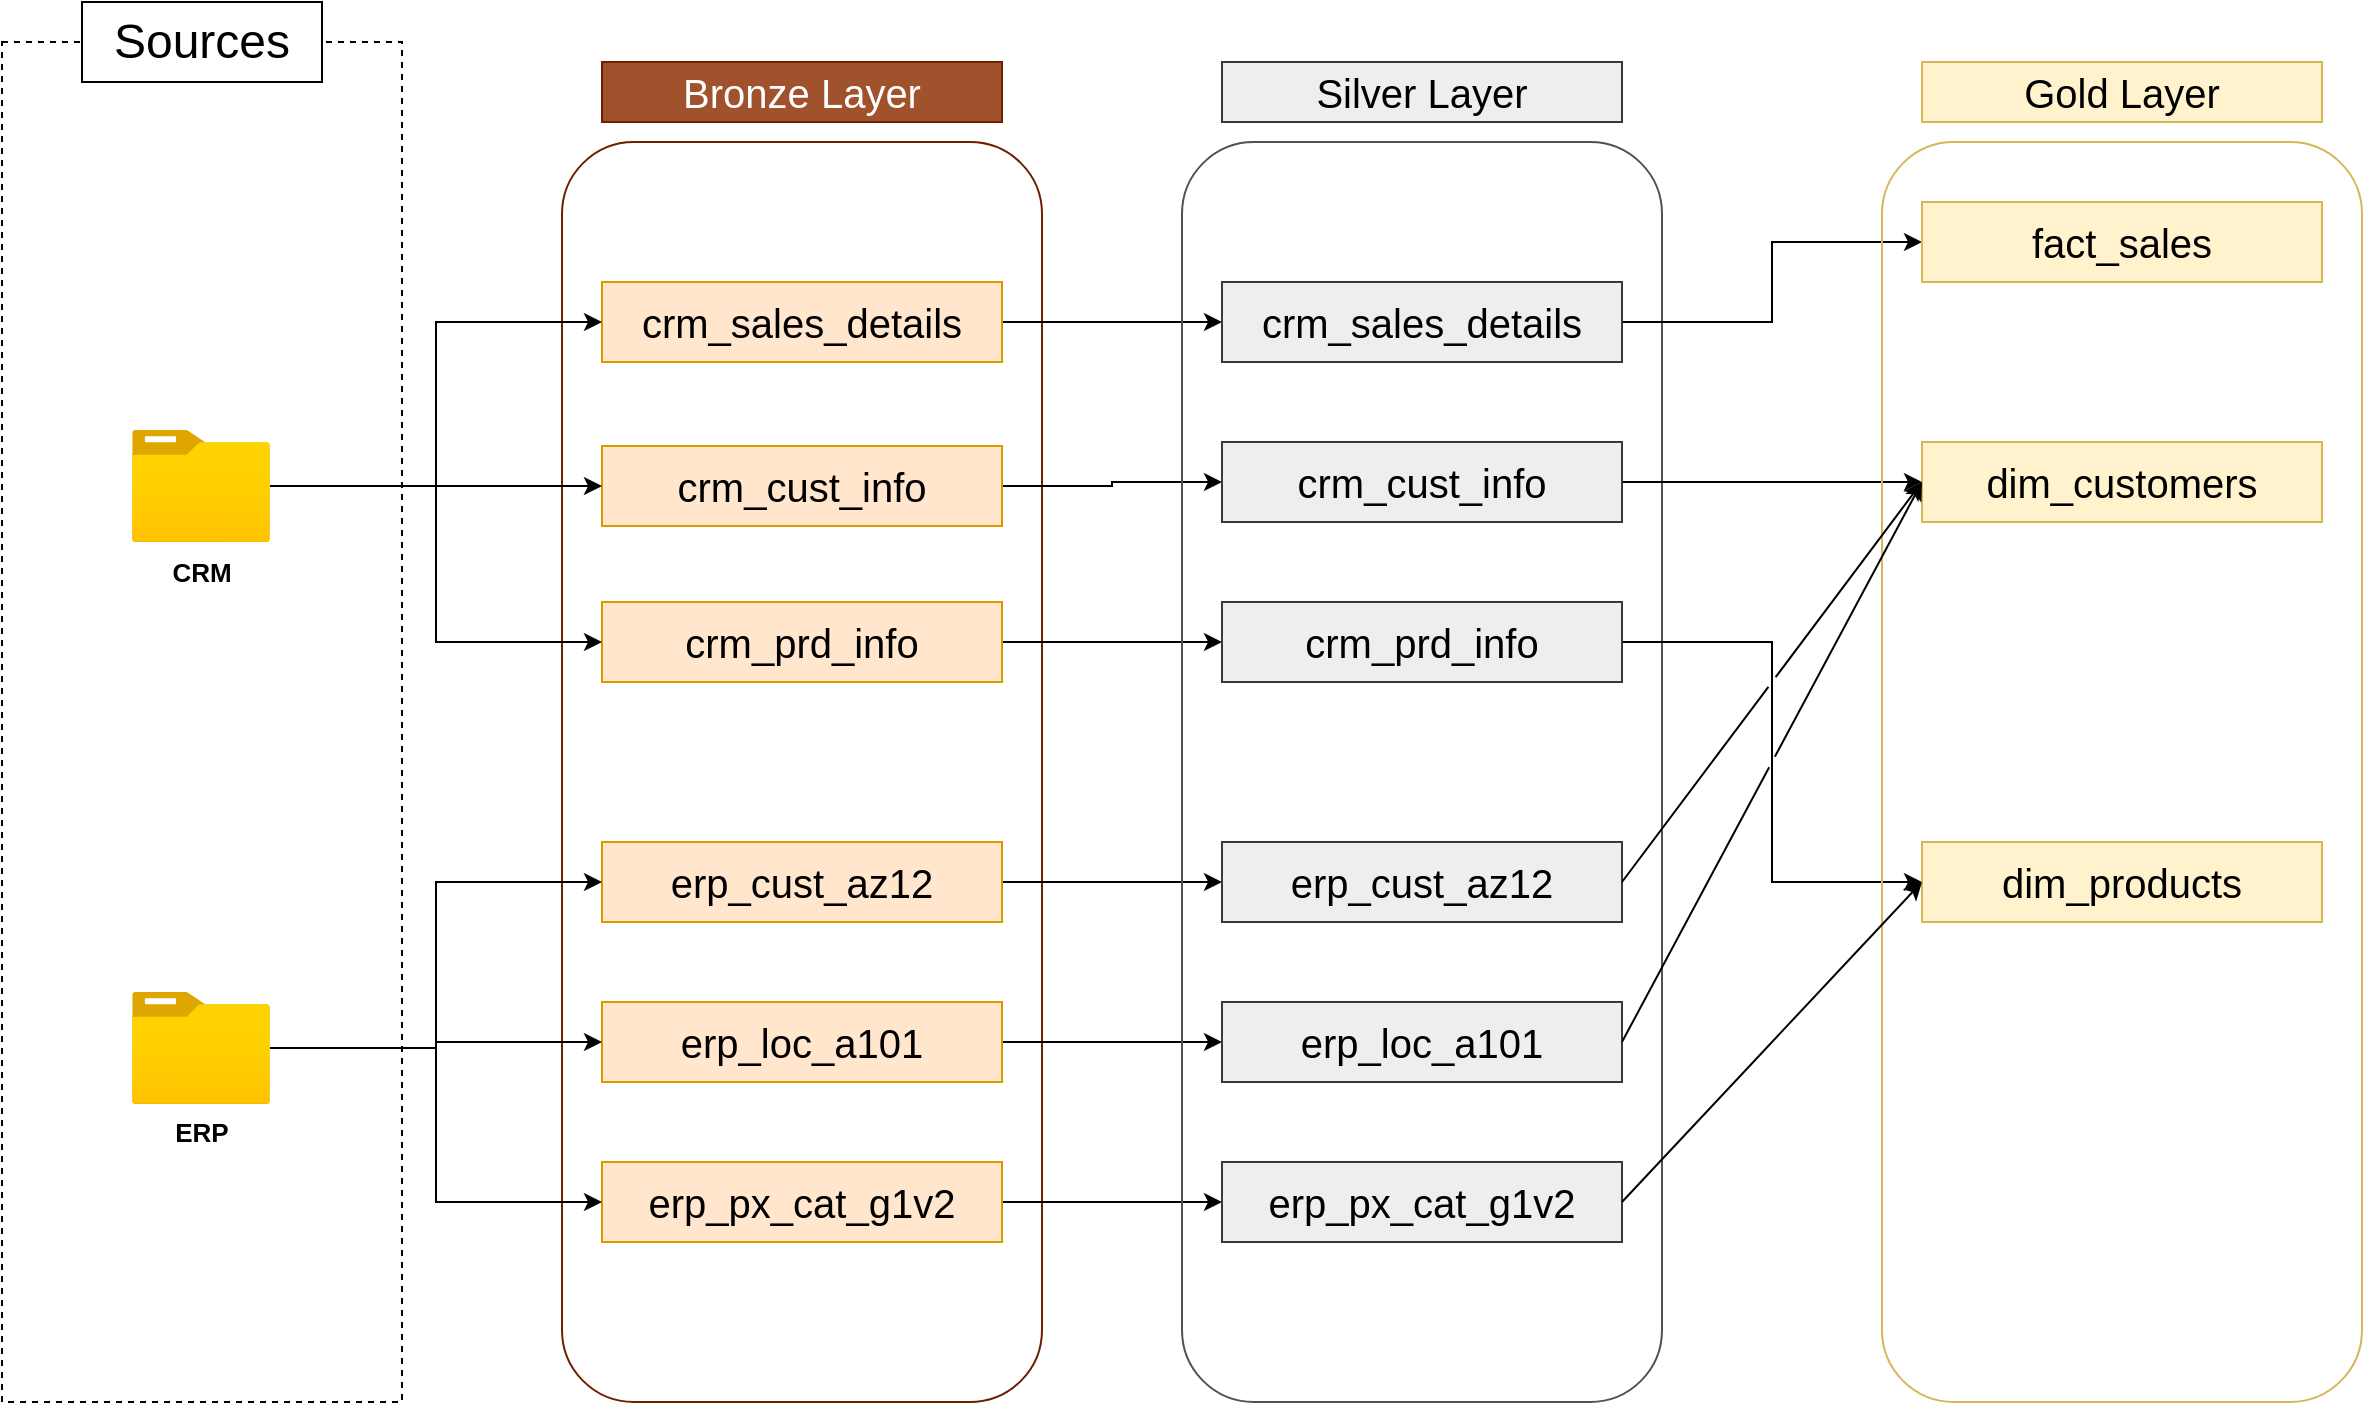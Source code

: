 <mxfile version="28.2.7">
  <diagram name="Page-1" id="6YBMpXRxsytirjwOoe_W">
    <mxGraphModel dx="1042" dy="561" grid="1" gridSize="10" guides="1" tooltips="1" connect="1" arrows="1" fold="1" page="1" pageScale="1" pageWidth="850" pageHeight="1100" math="0" shadow="0">
      <root>
        <mxCell id="0" />
        <mxCell id="1" parent="0" />
        <mxCell id="Yq99f-dU4_oJJWSJWoGb-1" value="" style="rounded=0;whiteSpace=wrap;html=1;fillColor=none;dashed=1;" parent="1" vertex="1">
          <mxGeometry x="40" y="120" width="200" height="680" as="geometry" />
        </mxCell>
        <mxCell id="Yq99f-dU4_oJJWSJWoGb-2" value="Sources" style="rounded=0;whiteSpace=wrap;html=1;fontSize=24;" parent="1" vertex="1">
          <mxGeometry x="80" y="100" width="120" height="40" as="geometry" />
        </mxCell>
        <mxCell id="Yq99f-dU4_oJJWSJWoGb-8" value="&lt;font style=&quot;font-size: 20px;&quot;&gt;Bronze Layer&lt;/font&gt;" style="rounded=0;whiteSpace=wrap;html=1;fontSize=24;fillColor=#a0522d;strokeColor=#6D1F00;fontColor=#ffffff;" parent="1" vertex="1">
          <mxGeometry x="340" y="130" width="200" height="30" as="geometry" />
        </mxCell>
        <mxCell id="Yq99f-dU4_oJJWSJWoGb-9" value="" style="rounded=1;whiteSpace=wrap;html=1;fillColor=none;fontColor=#ffffff;strokeColor=#6D1F00;" parent="1" vertex="1">
          <mxGeometry x="320" y="170" width="240" height="630" as="geometry" />
        </mxCell>
        <mxCell id="Yq99f-dU4_oJJWSJWoGb-11" value="" style="group" parent="1" vertex="1" connectable="0">
          <mxGeometry x="105" y="314" width="70" height="86" as="geometry" />
        </mxCell>
        <mxCell id="Yq99f-dU4_oJJWSJWoGb-3" value="" style="image;aspect=fixed;html=1;points=[];align=center;fontSize=12;image=img/lib/azure2/general/Folder_Blank.svg;" parent="Yq99f-dU4_oJJWSJWoGb-11" vertex="1">
          <mxGeometry width="69" height="56.0" as="geometry" />
        </mxCell>
        <mxCell id="Yq99f-dU4_oJJWSJWoGb-4" value="&lt;b&gt;&lt;font style=&quot;font-size: 13px;&quot;&gt;CRM&lt;/font&gt;&lt;/b&gt;" style="text;html=1;align=center;verticalAlign=middle;whiteSpace=wrap;rounded=0;" parent="Yq99f-dU4_oJJWSJWoGb-11" vertex="1">
          <mxGeometry y="56" width="70" height="30" as="geometry" />
        </mxCell>
        <mxCell id="Yq99f-dU4_oJJWSJWoGb-12" value="" style="group" parent="1" vertex="1" connectable="0">
          <mxGeometry x="105" y="595" width="70" height="85" as="geometry" />
        </mxCell>
        <mxCell id="Yq99f-dU4_oJJWSJWoGb-6" value="" style="image;aspect=fixed;html=1;points=[];align=center;fontSize=12;image=img/lib/azure2/general/Folder_Blank.svg;" parent="Yq99f-dU4_oJJWSJWoGb-12" vertex="1">
          <mxGeometry width="69" height="56.0" as="geometry" />
        </mxCell>
        <mxCell id="Yq99f-dU4_oJJWSJWoGb-7" value="&lt;span style=&quot;font-size: 13px;&quot;&gt;&lt;b&gt;ERP&lt;/b&gt;&lt;/span&gt;" style="text;html=1;align=center;verticalAlign=middle;whiteSpace=wrap;rounded=0;" parent="Yq99f-dU4_oJJWSJWoGb-12" vertex="1">
          <mxGeometry y="55" width="70" height="30" as="geometry" />
        </mxCell>
        <mxCell id="hmoWs8_FLID-2r8-we01-7" style="edgeStyle=orthogonalEdgeStyle;rounded=0;orthogonalLoop=1;jettySize=auto;html=1;exitX=1;exitY=0.5;exitDx=0;exitDy=0;" edge="1" parent="1" source="Yq99f-dU4_oJJWSJWoGb-13" target="q-nxKHfd4gmLMh0544QU-3">
          <mxGeometry relative="1" as="geometry" />
        </mxCell>
        <mxCell id="Yq99f-dU4_oJJWSJWoGb-13" value="&lt;span style=&quot;font-size: 20px;&quot;&gt;crm_cust_info&lt;/span&gt;" style="rounded=0;whiteSpace=wrap;html=1;fontSize=24;fillColor=#ffe6cc;strokeColor=#d79b00;" parent="1" vertex="1">
          <mxGeometry x="340" y="322" width="200" height="40" as="geometry" />
        </mxCell>
        <mxCell id="q-nxKHfd4gmLMh0544QU-10" style="edgeStyle=orthogonalEdgeStyle;rounded=0;orthogonalLoop=1;jettySize=auto;html=1;exitX=1;exitY=0.5;exitDx=0;exitDy=0;entryX=0;entryY=0.5;entryDx=0;entryDy=0;" parent="1" source="Yq99f-dU4_oJJWSJWoGb-14" target="q-nxKHfd4gmLMh0544QU-4" edge="1">
          <mxGeometry relative="1" as="geometry" />
        </mxCell>
        <mxCell id="Yq99f-dU4_oJJWSJWoGb-14" value="&lt;span style=&quot;font-size: 20px;&quot;&gt;crm_prd_info&lt;/span&gt;" style="rounded=0;whiteSpace=wrap;html=1;fontSize=24;fillColor=#ffe6cc;strokeColor=#d79b00;" parent="1" vertex="1">
          <mxGeometry x="340" y="400" width="200" height="40" as="geometry" />
        </mxCell>
        <mxCell id="q-nxKHfd4gmLMh0544QU-11" style="edgeStyle=orthogonalEdgeStyle;rounded=0;orthogonalLoop=1;jettySize=auto;html=1;exitX=1;exitY=0.5;exitDx=0;exitDy=0;entryX=0;entryY=0.5;entryDx=0;entryDy=0;" parent="1" source="Yq99f-dU4_oJJWSJWoGb-15" target="q-nxKHfd4gmLMh0544QU-5" edge="1">
          <mxGeometry relative="1" as="geometry" />
        </mxCell>
        <mxCell id="Yq99f-dU4_oJJWSJWoGb-15" value="&lt;span style=&quot;font-size: 20px;&quot;&gt;crm_sales_details&lt;/span&gt;" style="rounded=0;whiteSpace=wrap;html=1;fontSize=24;fillColor=#ffe6cc;strokeColor=#d79b00;" parent="1" vertex="1">
          <mxGeometry x="340" y="240" width="200" height="40" as="geometry" />
        </mxCell>
        <mxCell id="q-nxKHfd4gmLMh0544QU-12" style="edgeStyle=orthogonalEdgeStyle;rounded=0;orthogonalLoop=1;jettySize=auto;html=1;exitX=1;exitY=0.5;exitDx=0;exitDy=0;entryX=0;entryY=0.5;entryDx=0;entryDy=0;" parent="1" source="Yq99f-dU4_oJJWSJWoGb-16" target="q-nxKHfd4gmLMh0544QU-6" edge="1">
          <mxGeometry relative="1" as="geometry" />
        </mxCell>
        <mxCell id="Yq99f-dU4_oJJWSJWoGb-16" value="&lt;span style=&quot;font-size: 20px;&quot;&gt;erp_cust_az12&lt;/span&gt;" style="rounded=0;whiteSpace=wrap;html=1;fontSize=24;fillColor=#ffe6cc;strokeColor=#d79b00;" parent="1" vertex="1">
          <mxGeometry x="340" y="520" width="200" height="40" as="geometry" />
        </mxCell>
        <mxCell id="q-nxKHfd4gmLMh0544QU-13" style="edgeStyle=orthogonalEdgeStyle;rounded=0;orthogonalLoop=1;jettySize=auto;html=1;exitX=1;exitY=0.5;exitDx=0;exitDy=0;" parent="1" source="Yq99f-dU4_oJJWSJWoGb-17" target="q-nxKHfd4gmLMh0544QU-7" edge="1">
          <mxGeometry relative="1" as="geometry" />
        </mxCell>
        <mxCell id="Yq99f-dU4_oJJWSJWoGb-17" value="&lt;span style=&quot;font-size: 20px;&quot;&gt;erp_loc_a101&lt;/span&gt;" style="rounded=0;whiteSpace=wrap;html=1;fontSize=24;fillColor=#ffe6cc;strokeColor=#d79b00;" parent="1" vertex="1">
          <mxGeometry x="340" y="600" width="200" height="40" as="geometry" />
        </mxCell>
        <mxCell id="q-nxKHfd4gmLMh0544QU-14" style="edgeStyle=orthogonalEdgeStyle;rounded=0;orthogonalLoop=1;jettySize=auto;html=1;exitX=1;exitY=0.5;exitDx=0;exitDy=0;entryX=0;entryY=0.5;entryDx=0;entryDy=0;" parent="1" source="Yq99f-dU4_oJJWSJWoGb-18" target="q-nxKHfd4gmLMh0544QU-8" edge="1">
          <mxGeometry relative="1" as="geometry" />
        </mxCell>
        <mxCell id="Yq99f-dU4_oJJWSJWoGb-18" value="&lt;span style=&quot;font-size: 20px;&quot;&gt;erp_px_cat_g1v2&lt;/span&gt;" style="rounded=0;whiteSpace=wrap;html=1;fontSize=24;fillColor=#ffe6cc;strokeColor=#d79b00;" parent="1" vertex="1">
          <mxGeometry x="340" y="680" width="200" height="40" as="geometry" />
        </mxCell>
        <mxCell id="Yq99f-dU4_oJJWSJWoGb-19" style="edgeStyle=orthogonalEdgeStyle;rounded=0;orthogonalLoop=1;jettySize=auto;html=1;entryX=0;entryY=0.5;entryDx=0;entryDy=0;" parent="1" source="Yq99f-dU4_oJJWSJWoGb-3" target="Yq99f-dU4_oJJWSJWoGb-13" edge="1">
          <mxGeometry relative="1" as="geometry" />
        </mxCell>
        <mxCell id="Yq99f-dU4_oJJWSJWoGb-20" style="edgeStyle=orthogonalEdgeStyle;rounded=0;orthogonalLoop=1;jettySize=auto;html=1;entryX=0;entryY=0.5;entryDx=0;entryDy=0;" parent="1" source="Yq99f-dU4_oJJWSJWoGb-3" target="Yq99f-dU4_oJJWSJWoGb-14" edge="1">
          <mxGeometry relative="1" as="geometry" />
        </mxCell>
        <mxCell id="Yq99f-dU4_oJJWSJWoGb-21" style="edgeStyle=orthogonalEdgeStyle;rounded=0;orthogonalLoop=1;jettySize=auto;html=1;entryX=0;entryY=0.5;entryDx=0;entryDy=0;" parent="1" source="Yq99f-dU4_oJJWSJWoGb-3" target="Yq99f-dU4_oJJWSJWoGb-15" edge="1">
          <mxGeometry relative="1" as="geometry" />
        </mxCell>
        <mxCell id="Yq99f-dU4_oJJWSJWoGb-23" style="edgeStyle=orthogonalEdgeStyle;rounded=0;orthogonalLoop=1;jettySize=auto;html=1;entryX=0;entryY=0.5;entryDx=0;entryDy=0;" parent="1" source="Yq99f-dU4_oJJWSJWoGb-6" target="Yq99f-dU4_oJJWSJWoGb-17" edge="1">
          <mxGeometry relative="1" as="geometry" />
        </mxCell>
        <mxCell id="Yq99f-dU4_oJJWSJWoGb-24" style="edgeStyle=orthogonalEdgeStyle;rounded=0;orthogonalLoop=1;jettySize=auto;html=1;entryX=0;entryY=0.5;entryDx=0;entryDy=0;" parent="1" source="Yq99f-dU4_oJJWSJWoGb-6" target="Yq99f-dU4_oJJWSJWoGb-18" edge="1">
          <mxGeometry relative="1" as="geometry" />
        </mxCell>
        <mxCell id="Yq99f-dU4_oJJWSJWoGb-26" style="edgeStyle=orthogonalEdgeStyle;rounded=0;orthogonalLoop=1;jettySize=auto;html=1;entryX=0;entryY=0.5;entryDx=0;entryDy=0;" parent="1" source="Yq99f-dU4_oJJWSJWoGb-6" target="Yq99f-dU4_oJJWSJWoGb-16" edge="1">
          <mxGeometry relative="1" as="geometry" />
        </mxCell>
        <mxCell id="q-nxKHfd4gmLMh0544QU-1" value="&lt;font style=&quot;font-size: 20px;&quot;&gt;Silver Layer&lt;/font&gt;" style="rounded=0;whiteSpace=wrap;html=1;fontSize=24;fillColor=#eeeeee;strokeColor=#36393d;" parent="1" vertex="1">
          <mxGeometry x="650" y="130" width="200" height="30" as="geometry" />
        </mxCell>
        <mxCell id="q-nxKHfd4gmLMh0544QU-2" value="" style="rounded=1;whiteSpace=wrap;html=1;fillColor=none;fontColor=#ffffff;strokeColor=#525252;" parent="1" vertex="1">
          <mxGeometry x="630" y="170" width="240" height="630" as="geometry" />
        </mxCell>
        <mxCell id="hmoWs8_FLID-2r8-we01-8" style="edgeStyle=orthogonalEdgeStyle;rounded=0;orthogonalLoop=1;jettySize=auto;html=1;exitX=1;exitY=0.5;exitDx=0;exitDy=0;entryX=0;entryY=0.5;entryDx=0;entryDy=0;" edge="1" parent="1" source="q-nxKHfd4gmLMh0544QU-3" target="hmoWs8_FLID-2r8-we01-4">
          <mxGeometry relative="1" as="geometry" />
        </mxCell>
        <mxCell id="q-nxKHfd4gmLMh0544QU-3" value="&lt;span style=&quot;font-size: 20px;&quot;&gt;crm_cust_info&lt;/span&gt;" style="rounded=0;whiteSpace=wrap;html=1;fontSize=24;fillColor=#eeeeee;strokeColor=#36393d;" parent="1" vertex="1">
          <mxGeometry x="650" y="320" width="200" height="40" as="geometry" />
        </mxCell>
        <mxCell id="hmoWs8_FLID-2r8-we01-14" style="edgeStyle=orthogonalEdgeStyle;rounded=0;orthogonalLoop=1;jettySize=auto;html=1;exitX=1;exitY=0.5;exitDx=0;exitDy=0;entryX=0;entryY=0.5;entryDx=0;entryDy=0;jumpStyle=gap;" edge="1" parent="1" source="q-nxKHfd4gmLMh0544QU-4" target="hmoWs8_FLID-2r8-we01-5">
          <mxGeometry relative="1" as="geometry" />
        </mxCell>
        <mxCell id="q-nxKHfd4gmLMh0544QU-4" value="&lt;span style=&quot;font-size: 20px;&quot;&gt;crm_prd_info&lt;/span&gt;" style="rounded=0;whiteSpace=wrap;html=1;fontSize=24;fillColor=#eeeeee;strokeColor=#36393d;" parent="1" vertex="1">
          <mxGeometry x="650" y="400" width="200" height="40" as="geometry" />
        </mxCell>
        <mxCell id="hmoWs8_FLID-2r8-we01-6" style="edgeStyle=orthogonalEdgeStyle;rounded=0;orthogonalLoop=1;jettySize=auto;html=1;exitX=1;exitY=0.5;exitDx=0;exitDy=0;entryX=0;entryY=0.5;entryDx=0;entryDy=0;" edge="1" parent="1" source="q-nxKHfd4gmLMh0544QU-5" target="hmoWs8_FLID-2r8-we01-3">
          <mxGeometry relative="1" as="geometry" />
        </mxCell>
        <mxCell id="q-nxKHfd4gmLMh0544QU-5" value="&lt;span style=&quot;font-size: 20px;&quot;&gt;crm_sales_details&lt;/span&gt;" style="rounded=0;whiteSpace=wrap;html=1;fontSize=24;fillColor=#eeeeee;strokeColor=#36393d;" parent="1" vertex="1">
          <mxGeometry x="650" y="240" width="200" height="40" as="geometry" />
        </mxCell>
        <mxCell id="q-nxKHfd4gmLMh0544QU-6" value="&lt;span style=&quot;font-size: 20px;&quot;&gt;erp_cust_az12&lt;/span&gt;" style="rounded=0;whiteSpace=wrap;html=1;fontSize=24;fillColor=#eeeeee;strokeColor=#36393d;" parent="1" vertex="1">
          <mxGeometry x="650" y="520" width="200" height="40" as="geometry" />
        </mxCell>
        <mxCell id="q-nxKHfd4gmLMh0544QU-7" value="&lt;span style=&quot;font-size: 20px;&quot;&gt;erp_loc_a101&lt;/span&gt;" style="rounded=0;whiteSpace=wrap;html=1;fontSize=24;fillColor=#eeeeee;strokeColor=#36393d;" parent="1" vertex="1">
          <mxGeometry x="650" y="600" width="200" height="40" as="geometry" />
        </mxCell>
        <mxCell id="q-nxKHfd4gmLMh0544QU-8" value="&lt;span style=&quot;font-size: 20px;&quot;&gt;erp_px_cat_g1v2&lt;/span&gt;" style="rounded=0;whiteSpace=wrap;html=1;fontSize=24;fillColor=#eeeeee;strokeColor=#36393d;" parent="1" vertex="1">
          <mxGeometry x="650" y="680" width="200" height="40" as="geometry" />
        </mxCell>
        <mxCell id="hmoWs8_FLID-2r8-we01-1" value="&lt;font style=&quot;font-size: 20px;&quot;&gt;Gold Layer&lt;/font&gt;" style="rounded=0;whiteSpace=wrap;html=1;fontSize=24;fillColor=#fff2cc;strokeColor=#d6b656;" vertex="1" parent="1">
          <mxGeometry x="1000" y="130" width="200" height="30" as="geometry" />
        </mxCell>
        <mxCell id="hmoWs8_FLID-2r8-we01-2" value="" style="rounded=1;whiteSpace=wrap;html=1;fillColor=none;strokeColor=#d6b656;" vertex="1" parent="1">
          <mxGeometry x="980" y="170" width="240" height="630" as="geometry" />
        </mxCell>
        <mxCell id="hmoWs8_FLID-2r8-we01-3" value="&lt;span style=&quot;font-size: 20px;&quot;&gt;fact_sales&lt;/span&gt;" style="rounded=0;whiteSpace=wrap;html=1;fontSize=24;fillColor=#fff2cc;strokeColor=#d6b656;" vertex="1" parent="1">
          <mxGeometry x="1000" y="200" width="200" height="40" as="geometry" />
        </mxCell>
        <mxCell id="hmoWs8_FLID-2r8-we01-4" value="&lt;span style=&quot;font-size: 20px;&quot;&gt;dim_customers&lt;/span&gt;" style="rounded=0;whiteSpace=wrap;html=1;fontSize=24;fillColor=#fff2cc;strokeColor=#d6b656;" vertex="1" parent="1">
          <mxGeometry x="1000" y="320" width="200" height="40" as="geometry" />
        </mxCell>
        <mxCell id="hmoWs8_FLID-2r8-we01-5" value="&lt;span style=&quot;font-size: 20px;&quot;&gt;dim_products&lt;/span&gt;" style="rounded=0;whiteSpace=wrap;html=1;fontSize=24;fillColor=#fff2cc;strokeColor=#d6b656;" vertex="1" parent="1">
          <mxGeometry x="1000" y="520" width="200" height="40" as="geometry" />
        </mxCell>
        <mxCell id="hmoWs8_FLID-2r8-we01-11" value="" style="endArrow=classic;html=1;rounded=0;entryX=0;entryY=0.5;entryDx=0;entryDy=0;jumpStyle=gap;" edge="1" parent="1" target="hmoWs8_FLID-2r8-we01-4">
          <mxGeometry width="50" height="50" relative="1" as="geometry">
            <mxPoint x="850" y="540" as="sourcePoint" />
            <mxPoint x="900" y="490" as="targetPoint" />
          </mxGeometry>
        </mxCell>
        <mxCell id="hmoWs8_FLID-2r8-we01-13" value="" style="endArrow=classic;html=1;rounded=0;entryX=0;entryY=0.5;entryDx=0;entryDy=0;jumpStyle=gap;" edge="1" parent="1" target="hmoWs8_FLID-2r8-we01-4">
          <mxGeometry width="50" height="50" relative="1" as="geometry">
            <mxPoint x="850" y="620" as="sourcePoint" />
            <mxPoint x="900" y="570" as="targetPoint" />
          </mxGeometry>
        </mxCell>
        <mxCell id="hmoWs8_FLID-2r8-we01-16" value="" style="endArrow=classic;html=1;rounded=0;entryX=0;entryY=0.5;entryDx=0;entryDy=0;jumpStyle=gap;" edge="1" parent="1" target="hmoWs8_FLID-2r8-we01-5">
          <mxGeometry width="50" height="50" relative="1" as="geometry">
            <mxPoint x="850" y="700" as="sourcePoint" />
            <mxPoint x="900" y="650" as="targetPoint" />
          </mxGeometry>
        </mxCell>
      </root>
    </mxGraphModel>
  </diagram>
</mxfile>
